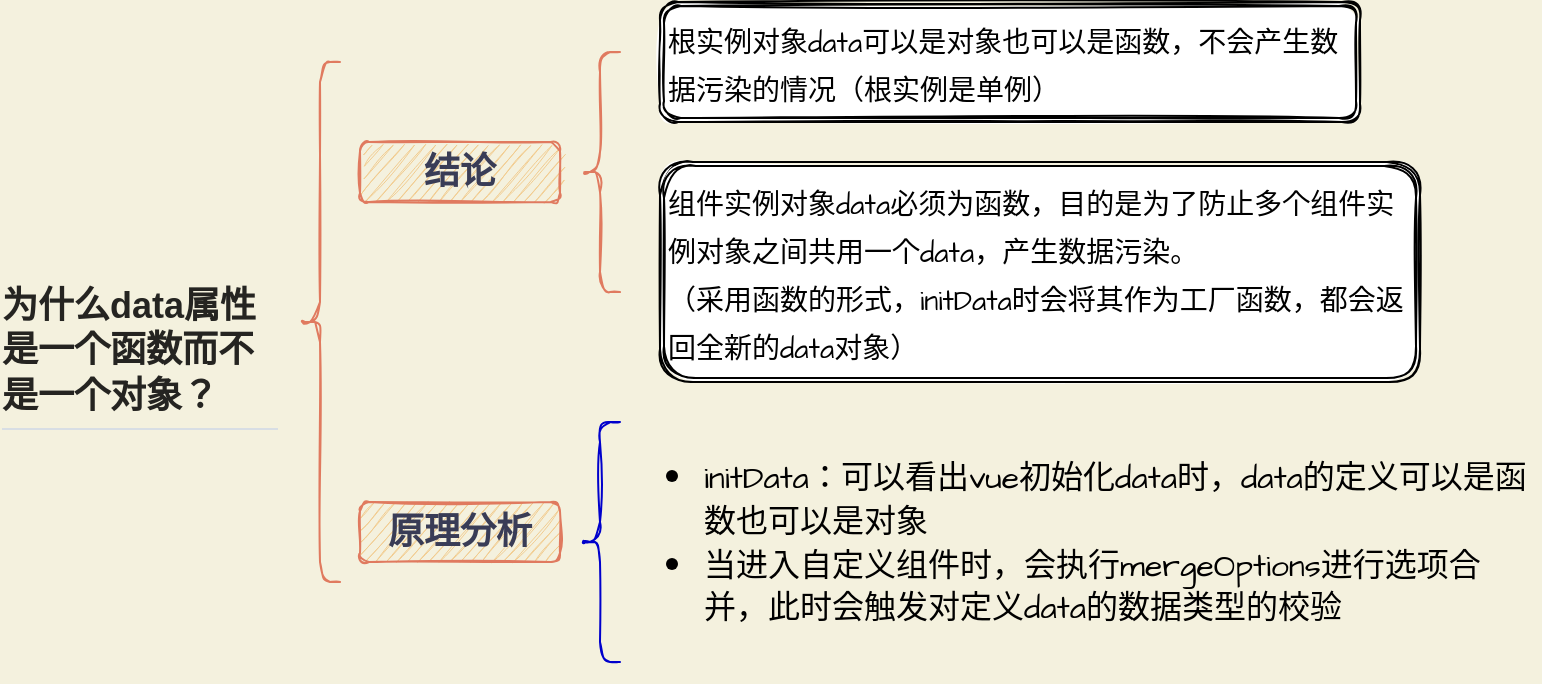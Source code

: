 <mxfile version="20.2.2" type="github">
  <diagram id="O2vGZk50uqvw2b4B0q2X" name="第 1 页">
    <mxGraphModel dx="946" dy="614" grid="1" gridSize="10" guides="1" tooltips="1" connect="1" arrows="1" fold="1" page="1" pageScale="1" pageWidth="827" pageHeight="1169" background="#F4F1DE" math="0" shadow="0">
      <root>
        <mxCell id="0" />
        <mxCell id="1" parent="0" />
        <mxCell id="vddXQo5zL3SqDPIU8aAj-1" value="&lt;h2 style=&quot;box-sizing: border-box; font-family: &amp;quot;PingFang SC&amp;quot;, &amp;quot;microsoft yahei&amp;quot;, tahoma, arial, &amp;quot;Hiragino Sans GB&amp;quot;, sans-serif; margin-bottom: 16px; color: rgba(0, 0, 0, 0.85); line-height: 1.25; padding-bottom: 0.3em; border-bottom: 1px solid rgb(216, 222, 228); text-align: start; margin-top: 0px !important;&quot;&gt;为什么data属性是一个函数而不是一个对象？&lt;/h2&gt;" style="text;html=1;strokeColor=none;fillColor=none;align=center;verticalAlign=middle;whiteSpace=wrap;rounded=1;fontColor=#393C56;sketch=1;" vertex="1" parent="1">
          <mxGeometry x="30" y="170" width="140" height="90" as="geometry" />
        </mxCell>
        <mxCell id="vddXQo5zL3SqDPIU8aAj-2" value="" style="shape=curlyBracket;whiteSpace=wrap;html=1;rounded=1;fontColor=#393C56;strokeColor=#E07A5F;fillColor=#F2CC8F;sketch=1;" vertex="1" parent="1">
          <mxGeometry x="180" y="60" width="20" height="260" as="geometry" />
        </mxCell>
        <mxCell id="vddXQo5zL3SqDPIU8aAj-3" value="&lt;font style=&quot;font-size: 18px;&quot;&gt;&lt;b&gt;结论&lt;/b&gt;&lt;/font&gt;" style="rounded=1;whiteSpace=wrap;html=1;fontColor=#393C56;strokeColor=#E07A5F;fillColor=#F2CC8F;sketch=1;" vertex="1" parent="1">
          <mxGeometry x="210" y="100" width="100" height="30" as="geometry" />
        </mxCell>
        <mxCell id="vddXQo5zL3SqDPIU8aAj-4" value="&lt;font style=&quot;font-size: 18px;&quot;&gt;&lt;b&gt;原理分析&lt;/b&gt;&lt;/font&gt;" style="rounded=1;whiteSpace=wrap;html=1;fontColor=#393C56;strokeColor=#E07A5F;fillColor=#F2CC8F;sketch=1;" vertex="1" parent="1">
          <mxGeometry x="210" y="280" width="100" height="30" as="geometry" />
        </mxCell>
        <mxCell id="vddXQo5zL3SqDPIU8aAj-5" value="" style="shape=curlyBracket;whiteSpace=wrap;html=1;rounded=1;fontSize=18;fontColor=#393C56;strokeColor=#E07A5F;fillColor=#F2CC8F;sketch=1;" vertex="1" parent="1">
          <mxGeometry x="320" y="55" width="20" height="120" as="geometry" />
        </mxCell>
        <mxCell id="vddXQo5zL3SqDPIU8aAj-6" value="&lt;font style=&quot;font-size: 14px;&quot;&gt;根实例对象data可以是对象也可以是函数，不会产生数据污染的情况（根实例是单例）&lt;/font&gt;" style="shape=ext;double=1;rounded=1;whiteSpace=wrap;html=1;sketch=1;hachureGap=4;fontFamily=Architects Daughter;fontSource=https%3A%2F%2Ffonts.googleapis.com%2Fcss%3Ffamily%3DArchitects%2BDaughter;fontSize=20;align=left;" vertex="1" parent="1">
          <mxGeometry x="360" y="30" width="350" height="60" as="geometry" />
        </mxCell>
        <mxCell id="vddXQo5zL3SqDPIU8aAj-7" value="&lt;font style=&quot;font-size: 14px;&quot;&gt;组件实例对象data必须为函数，目的是为了防止多个组件实例对象之间共用一个data，产生数据污染。&lt;br&gt;（采用函数的形式，initData时会将其作为工厂函数，都会返回全新的data对象）&lt;br&gt;&lt;/font&gt;" style="shape=ext;double=1;rounded=1;whiteSpace=wrap;html=1;sketch=1;hachureGap=4;fontFamily=Architects Daughter;fontSource=https%3A%2F%2Ffonts.googleapis.com%2Fcss%3Ffamily%3DArchitects%2BDaughter;fontSize=20;align=left;" vertex="1" parent="1">
          <mxGeometry x="360" y="110" width="380" height="110" as="geometry" />
        </mxCell>
        <mxCell id="vddXQo5zL3SqDPIU8aAj-8" value="" style="shape=curlyBracket;whiteSpace=wrap;html=1;rounded=1;sketch=1;hachureGap=4;fontFamily=Architects Daughter;fontSource=https%3A%2F%2Ffonts.googleapis.com%2Fcss%3Ffamily%3DArchitects%2BDaughter;fontSize=14;strokeColor=#0000CC;" vertex="1" parent="1">
          <mxGeometry x="320" y="240" width="20" height="120" as="geometry" />
        </mxCell>
        <mxCell id="vddXQo5zL3SqDPIU8aAj-11" value="&lt;ul&gt;&lt;li&gt;&lt;font style=&quot;font-size: 16px;&quot;&gt;initData：可以看出vue初始化data时，data的定义可以是函数也可以是对象&lt;/font&gt;&lt;/li&gt;&lt;li&gt;&lt;font style=&quot;font-size: 16px;&quot;&gt;当进入自定义组件时，会执行mergeOptions进行选项合并，此时会触发对定义data的数据类型的校验&lt;/font&gt;&lt;/li&gt;&lt;/ul&gt;" style="text;strokeColor=none;fillColor=none;html=1;whiteSpace=wrap;verticalAlign=middle;overflow=hidden;rounded=1;sketch=1;hachureGap=4;fontFamily=Architects Daughter;fontSource=https%3A%2F%2Ffonts.googleapis.com%2Fcss%3Ffamily%3DArchitects%2BDaughter;fontSize=18;" vertex="1" parent="1">
          <mxGeometry x="340" y="230" width="460" height="140" as="geometry" />
        </mxCell>
      </root>
    </mxGraphModel>
  </diagram>
</mxfile>
